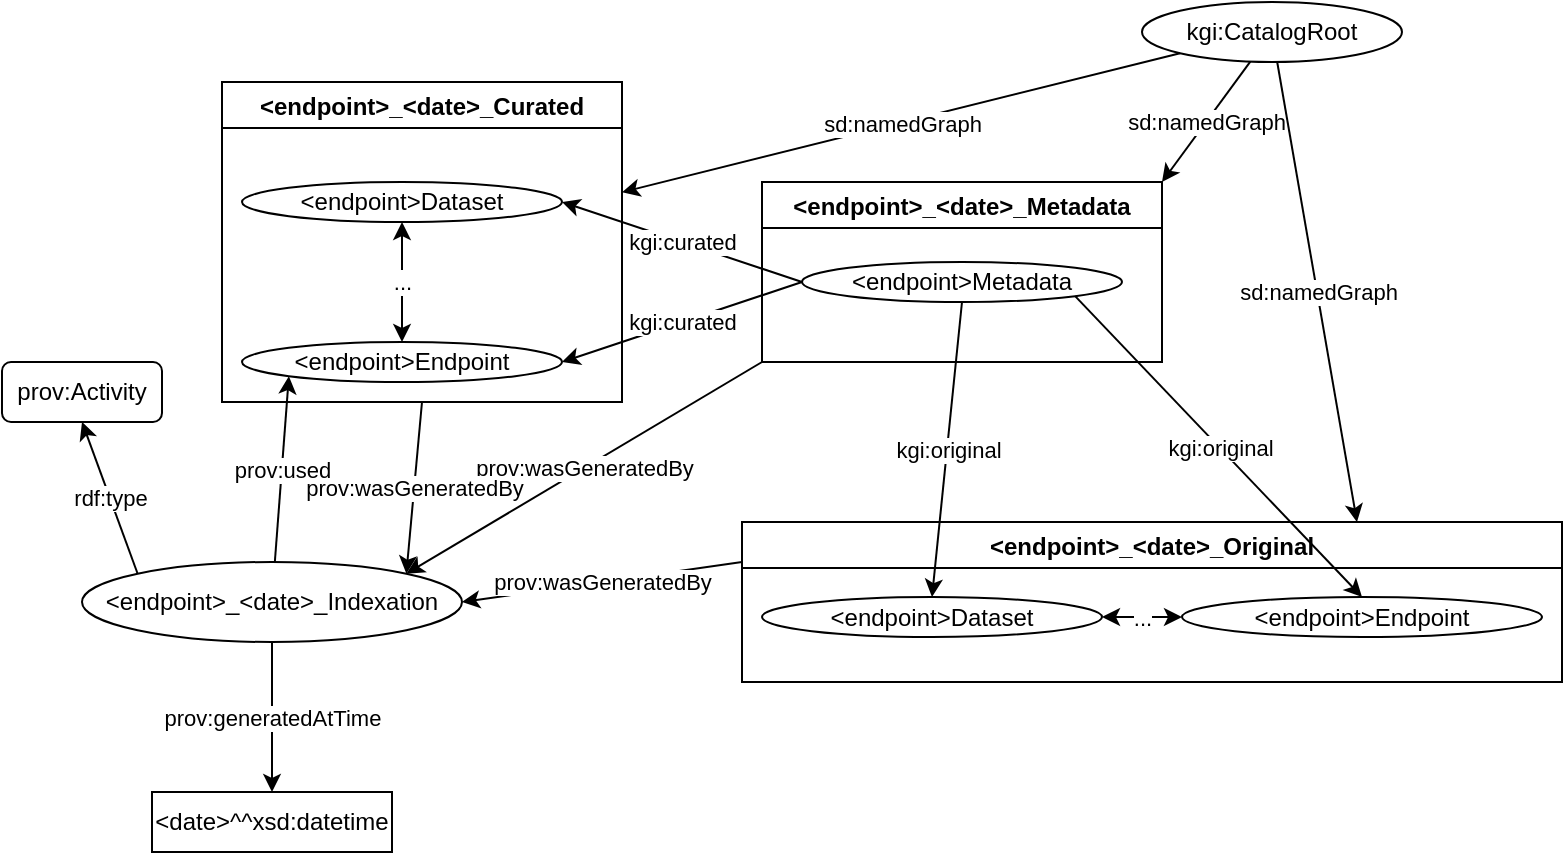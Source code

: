<mxfile version="19.0.3" type="device"><diagram name="Page-1" id="b98fa263-6416-c6ec-5b7d-78bf54ef71d0"><mxGraphModel dx="823" dy="1303" grid="1" gridSize="10" guides="1" tooltips="1" connect="1" arrows="1" fold="1" page="1" pageScale="1.5" pageWidth="1169" pageHeight="826" background="none" math="0" shadow="0"><root><mxCell id="0" style=";html=1;"/><mxCell id="1" style=";html=1;" parent="0"/><mxCell id="chzT6NaoVOnZlVAkjxP8-1" value="&lt;endpoint&gt;_&lt;date&gt;_Metadata" style="swimlane;" vertex="1" parent="1"><mxGeometry x="860" y="300" width="200" height="90" as="geometry"/></mxCell><mxCell id="chzT6NaoVOnZlVAkjxP8-19" value="&amp;lt;endpoint&amp;gt;Metadata" style="ellipse;whiteSpace=wrap;html=1;" vertex="1" parent="chzT6NaoVOnZlVAkjxP8-1"><mxGeometry x="20" y="40" width="160" height="20" as="geometry"/></mxCell><mxCell id="chzT6NaoVOnZlVAkjxP8-2" value="&lt;endpoint&gt;_&lt;date&gt;_Curated" style="swimlane;" vertex="1" parent="1"><mxGeometry x="590" y="250" width="200" height="160" as="geometry"/></mxCell><mxCell id="chzT6NaoVOnZlVAkjxP8-23" value="&amp;lt;endpoint&amp;gt;Dataset" style="ellipse;whiteSpace=wrap;html=1;" vertex="1" parent="chzT6NaoVOnZlVAkjxP8-2"><mxGeometry x="10" y="50" width="160" height="20" as="geometry"/></mxCell><mxCell id="chzT6NaoVOnZlVAkjxP8-24" value="&amp;lt;endpoint&amp;gt;Endpoint" style="ellipse;whiteSpace=wrap;html=1;" vertex="1" parent="chzT6NaoVOnZlVAkjxP8-2"><mxGeometry x="10" y="130" width="160" height="20" as="geometry"/></mxCell><mxCell id="chzT6NaoVOnZlVAkjxP8-25" value="..." style="endArrow=classic;startArrow=classic;html=1;rounded=0;exitX=0.5;exitY=0;exitDx=0;exitDy=0;entryX=0.5;entryY=1;entryDx=0;entryDy=0;" edge="1" parent="chzT6NaoVOnZlVAkjxP8-2" source="chzT6NaoVOnZlVAkjxP8-24" target="chzT6NaoVOnZlVAkjxP8-23"><mxGeometry width="50" height="50" relative="1" as="geometry"><mxPoint x="-1180" y="-805" as="sourcePoint"/><mxPoint x="-1130" y="-855" as="targetPoint"/></mxGeometry></mxCell><mxCell id="chzT6NaoVOnZlVAkjxP8-3" value="&lt;endpoint&gt;_&lt;date&gt;_Original" style="swimlane;" vertex="1" parent="1"><mxGeometry x="850" y="470" width="410" height="80" as="geometry"/></mxCell><mxCell id="chzT6NaoVOnZlVAkjxP8-17" value="&amp;lt;endpoint&amp;gt;Dataset" style="ellipse;whiteSpace=wrap;html=1;" vertex="1" parent="chzT6NaoVOnZlVAkjxP8-3"><mxGeometry x="10" y="37.5" width="170" height="20" as="geometry"/></mxCell><mxCell id="chzT6NaoVOnZlVAkjxP8-4" value="prov:Activity" style="rounded=1;whiteSpace=wrap;html=1;" vertex="1" parent="1"><mxGeometry x="480" y="390" width="80" height="30" as="geometry"/></mxCell><mxCell id="chzT6NaoVOnZlVAkjxP8-5" value="&amp;lt;endpoint&amp;gt;_&amp;lt;date&amp;gt;_Indexation" style="ellipse;whiteSpace=wrap;html=1;" vertex="1" parent="1"><mxGeometry x="520" y="490" width="190" height="40" as="geometry"/></mxCell><mxCell id="chzT6NaoVOnZlVAkjxP8-6" value="rdf:type" style="endArrow=classic;html=1;rounded=0;exitX=0;exitY=0;exitDx=0;exitDy=0;entryX=0.5;entryY=1;entryDx=0;entryDy=0;" edge="1" parent="1" source="chzT6NaoVOnZlVAkjxP8-5" target="chzT6NaoVOnZlVAkjxP8-4"><mxGeometry width="50" height="50" relative="1" as="geometry"><mxPoint x="520" y="630" as="sourcePoint"/><mxPoint x="570" y="580" as="targetPoint"/></mxGeometry></mxCell><mxCell id="chzT6NaoVOnZlVAkjxP8-7" value="&amp;lt;date&amp;gt;^^xsd:datetime" style="rounded=0;whiteSpace=wrap;html=1;" vertex="1" parent="1"><mxGeometry x="555" y="605" width="120" height="30" as="geometry"/></mxCell><mxCell id="chzT6NaoVOnZlVAkjxP8-8" value="prov:generatedAtTime" style="endArrow=classic;html=1;rounded=0;exitX=0.5;exitY=1;exitDx=0;exitDy=0;entryX=0.5;entryY=0;entryDx=0;entryDy=0;" edge="1" parent="1" source="chzT6NaoVOnZlVAkjxP8-5" target="chzT6NaoVOnZlVAkjxP8-7"><mxGeometry width="50" height="50" relative="1" as="geometry"><mxPoint x="330" y="470" as="sourcePoint"/><mxPoint x="330" y="410" as="targetPoint"/></mxGeometry></mxCell><mxCell id="chzT6NaoVOnZlVAkjxP8-10" value="prov:wasGeneratedBy" style="endArrow=classic;html=1;rounded=0;entryX=1;entryY=0;entryDx=0;entryDy=0;exitX=0;exitY=1;exitDx=0;exitDy=0;" edge="1" parent="1" source="chzT6NaoVOnZlVAkjxP8-1" target="chzT6NaoVOnZlVAkjxP8-5"><mxGeometry width="50" height="50" relative="1" as="geometry"><mxPoint x="530" y="570" as="sourcePoint"/><mxPoint x="570" y="580" as="targetPoint"/></mxGeometry></mxCell><mxCell id="chzT6NaoVOnZlVAkjxP8-15" value="prov:wasGeneratedBy" style="endArrow=classic;html=1;rounded=0;entryX=1;entryY=0.5;entryDx=0;entryDy=0;exitX=0;exitY=0.25;exitDx=0;exitDy=0;" edge="1" parent="1" source="chzT6NaoVOnZlVAkjxP8-3" target="chzT6NaoVOnZlVAkjxP8-5"><mxGeometry width="50" height="50" relative="1" as="geometry"><mxPoint x="710" y="745.86" as="sourcePoint"/><mxPoint x="767.825" y="670.002" as="targetPoint"/></mxGeometry></mxCell><mxCell id="chzT6NaoVOnZlVAkjxP8-16" value="prov:wasGeneratedBy" style="endArrow=classic;html=1;rounded=0;entryX=1;entryY=0;entryDx=0;entryDy=0;exitX=0.5;exitY=1;exitDx=0;exitDy=0;" edge="1" parent="1" source="chzT6NaoVOnZlVAkjxP8-2" target="chzT6NaoVOnZlVAkjxP8-5"><mxGeometry width="50" height="50" relative="1" as="geometry"><mxPoint x="850" y="635" as="sourcePoint"/><mxPoint x="730" y="570" as="targetPoint"/></mxGeometry></mxCell><mxCell id="chzT6NaoVOnZlVAkjxP8-26" value="" style="endArrow=classic;html=1;rounded=0;entryX=1;entryY=0.5;entryDx=0;entryDy=0;exitX=0;exitY=0.5;exitDx=0;exitDy=0;" edge="1" parent="1" source="chzT6NaoVOnZlVAkjxP8-19" target="chzT6NaoVOnZlVAkjxP8-23"><mxGeometry relative="1" as="geometry"><mxPoint x="620" y="610" as="sourcePoint"/><mxPoint x="720" y="610" as="targetPoint"/></mxGeometry></mxCell><mxCell id="chzT6NaoVOnZlVAkjxP8-27" value="kgi:curated" style="edgeLabel;resizable=0;html=1;align=center;verticalAlign=middle;" connectable="0" vertex="1" parent="chzT6NaoVOnZlVAkjxP8-26"><mxGeometry relative="1" as="geometry"/></mxCell><mxCell id="chzT6NaoVOnZlVAkjxP8-28" value="" style="endArrow=classic;html=1;rounded=0;entryX=1;entryY=0.5;entryDx=0;entryDy=0;exitX=0;exitY=0.5;exitDx=0;exitDy=0;" edge="1" parent="1" source="chzT6NaoVOnZlVAkjxP8-19" target="chzT6NaoVOnZlVAkjxP8-24"><mxGeometry relative="1" as="geometry"><mxPoint x="890" y="340" as="sourcePoint"/><mxPoint x="770" y="280" as="targetPoint"/></mxGeometry></mxCell><mxCell id="chzT6NaoVOnZlVAkjxP8-29" value="kgi:curated" style="edgeLabel;resizable=0;html=1;align=center;verticalAlign=middle;" connectable="0" vertex="1" parent="chzT6NaoVOnZlVAkjxP8-28"><mxGeometry relative="1" as="geometry"/></mxCell><mxCell id="chzT6NaoVOnZlVAkjxP8-30" value="" style="endArrow=classic;html=1;rounded=0;entryX=0.5;entryY=0;entryDx=0;entryDy=0;exitX=0.5;exitY=1;exitDx=0;exitDy=0;" edge="1" parent="1" source="chzT6NaoVOnZlVAkjxP8-19" target="chzT6NaoVOnZlVAkjxP8-17"><mxGeometry relative="1" as="geometry"><mxPoint x="890" y="340" as="sourcePoint"/><mxPoint x="770" y="360" as="targetPoint"/></mxGeometry></mxCell><mxCell id="chzT6NaoVOnZlVAkjxP8-31" value="kgi:original" style="edgeLabel;resizable=0;html=1;align=center;verticalAlign=middle;" connectable="0" vertex="1" parent="chzT6NaoVOnZlVAkjxP8-30"><mxGeometry relative="1" as="geometry"/></mxCell><mxCell id="chzT6NaoVOnZlVAkjxP8-32" value="" style="endArrow=classic;html=1;rounded=0;entryX=0.5;entryY=0;entryDx=0;entryDy=0;exitX=1;exitY=1;exitDx=0;exitDy=0;" edge="1" parent="1" source="chzT6NaoVOnZlVAkjxP8-19" target="chzT6NaoVOnZlVAkjxP8-18"><mxGeometry relative="1" as="geometry"><mxPoint x="970" y="350" as="sourcePoint"/><mxPoint x="996.569" y="625.429" as="targetPoint"/></mxGeometry></mxCell><mxCell id="chzT6NaoVOnZlVAkjxP8-33" value="kgi:original" style="edgeLabel;resizable=0;html=1;align=center;verticalAlign=middle;" connectable="0" vertex="1" parent="chzT6NaoVOnZlVAkjxP8-32"><mxGeometry relative="1" as="geometry"/></mxCell><mxCell id="chzT6NaoVOnZlVAkjxP8-34" value="kgi:CatalogRoot" style="ellipse;whiteSpace=wrap;html=1;" vertex="1" parent="1"><mxGeometry x="1050" y="210" width="130" height="30" as="geometry"/></mxCell><mxCell id="chzT6NaoVOnZlVAkjxP8-36" value="sd" style="endArrow=classic;html=1;rounded=0;exitX=0;exitY=1;exitDx=0;exitDy=0;" edge="1" parent="1" source="chzT6NaoVOnZlVAkjxP8-34" target="chzT6NaoVOnZlVAkjxP8-2"><mxGeometry relative="1" as="geometry"><mxPoint x="1028.076" y="366.877" as="sourcePoint"/><mxPoint x="1115.154" y="675.601" as="targetPoint"/></mxGeometry></mxCell><mxCell id="chzT6NaoVOnZlVAkjxP8-37" value="sd:namedGraph" style="edgeLabel;resizable=0;html=1;align=center;verticalAlign=middle;" connectable="0" vertex="1" parent="chzT6NaoVOnZlVAkjxP8-36"><mxGeometry relative="1" as="geometry"/></mxCell><mxCell id="chzT6NaoVOnZlVAkjxP8-38" value="sd" style="endArrow=classic;html=1;rounded=0;entryX=1;entryY=0;entryDx=0;entryDy=0;" edge="1" parent="1" source="chzT6NaoVOnZlVAkjxP8-34" target="chzT6NaoVOnZlVAkjxP8-1"><mxGeometry relative="1" as="geometry"><mxPoint x="1148.912" y="185.578" as="sourcePoint"/><mxPoint x="800" y="305.601" as="targetPoint"/></mxGeometry></mxCell><mxCell id="chzT6NaoVOnZlVAkjxP8-39" value="sd:namedGraph" style="edgeLabel;resizable=0;html=1;align=center;verticalAlign=middle;" connectable="0" vertex="1" parent="chzT6NaoVOnZlVAkjxP8-38"><mxGeometry relative="1" as="geometry"/></mxCell><mxCell id="chzT6NaoVOnZlVAkjxP8-40" value="sd" style="endArrow=classic;html=1;rounded=0;entryX=0.75;entryY=0;entryDx=0;entryDy=0;" edge="1" parent="1" source="chzT6NaoVOnZlVAkjxP8-34" target="chzT6NaoVOnZlVAkjxP8-3"><mxGeometry relative="1" as="geometry"><mxPoint x="1181.475" y="189.672" as="sourcePoint"/><mxPoint x="1070" y="310" as="targetPoint"/></mxGeometry></mxCell><mxCell id="chzT6NaoVOnZlVAkjxP8-41" value="sd:namedGraph" style="edgeLabel;resizable=0;html=1;align=center;verticalAlign=middle;" connectable="0" vertex="1" parent="chzT6NaoVOnZlVAkjxP8-40"><mxGeometry relative="1" as="geometry"/></mxCell><mxCell id="chzT6NaoVOnZlVAkjxP8-42" value="prov:used" style="endArrow=classic;html=1;rounded=0;entryX=0;entryY=1;entryDx=0;entryDy=0;" edge="1" parent="1" source="chzT6NaoVOnZlVAkjxP8-5" target="chzT6NaoVOnZlVAkjxP8-24"><mxGeometry width="50" height="50" relative="1" as="geometry"><mxPoint x="557.918" y="505.838" as="sourcePoint"/><mxPoint x="530" y="430" as="targetPoint"/></mxGeometry></mxCell><mxCell id="chzT6NaoVOnZlVAkjxP8-18" value="&amp;lt;endpoint&amp;gt;Endpoint" style="ellipse;whiteSpace=wrap;html=1;" vertex="1" parent="1"><mxGeometry x="1070" y="507.5" width="180" height="20" as="geometry"/></mxCell><mxCell id="chzT6NaoVOnZlVAkjxP8-22" value="..." style="endArrow=classic;startArrow=classic;html=1;rounded=0;exitX=0;exitY=0.5;exitDx=0;exitDy=0;" edge="1" parent="1" source="chzT6NaoVOnZlVAkjxP8-18" target="chzT6NaoVOnZlVAkjxP8-17"><mxGeometry width="50" height="50" relative="1" as="geometry"><mxPoint x="850" y="247.5" as="sourcePoint"/><mxPoint x="900" y="197.5" as="targetPoint"/></mxGeometry></mxCell></root></mxGraphModel></diagram></mxfile>
